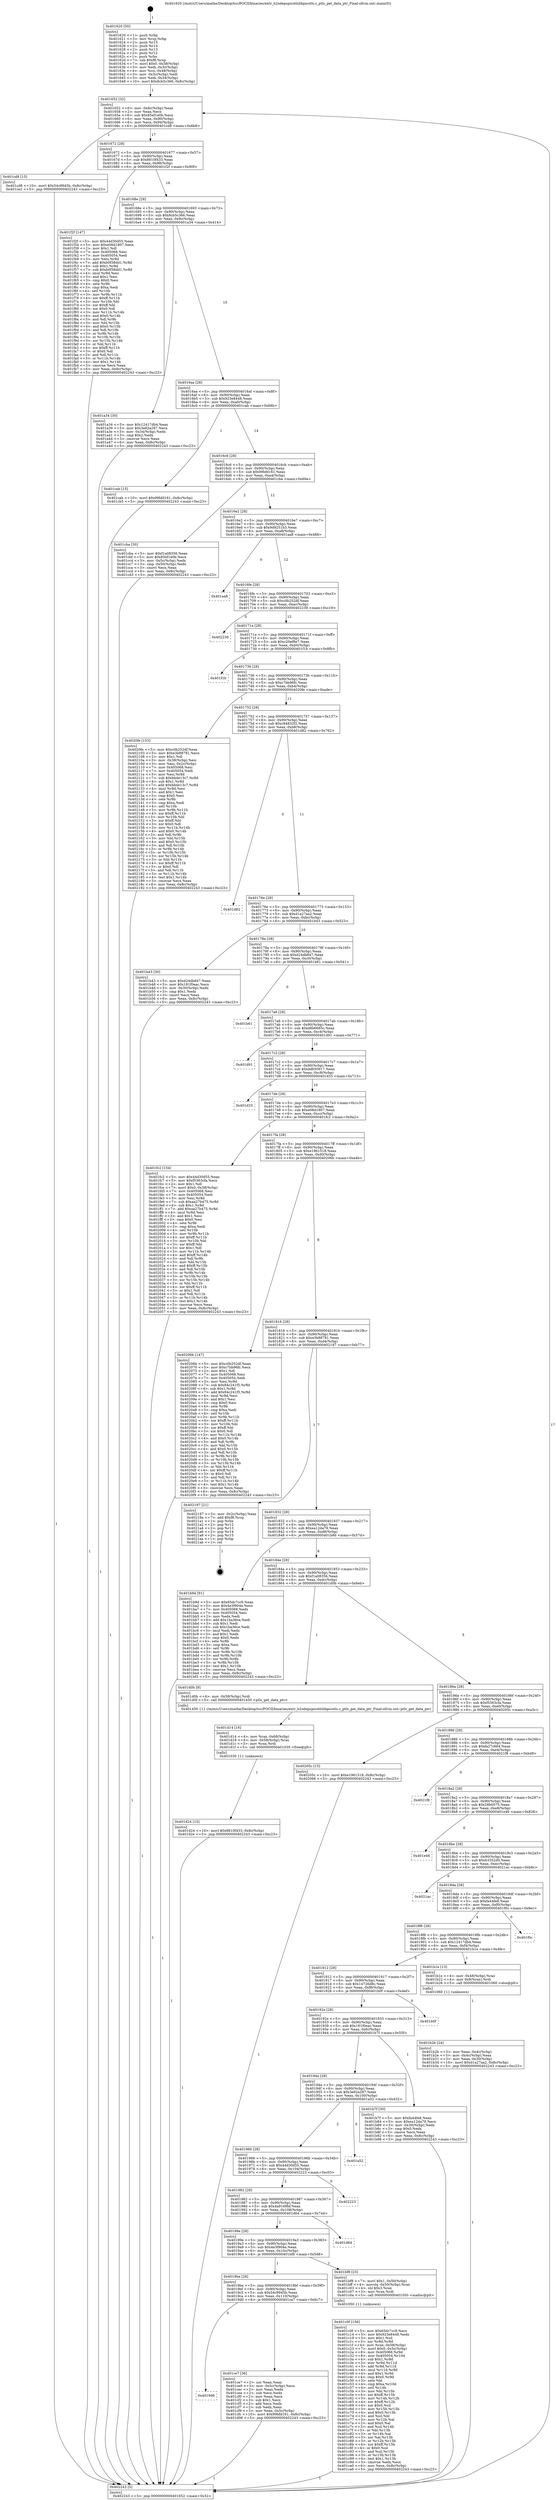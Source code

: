 digraph "0x401620" {
  label = "0x401620 (/mnt/c/Users/mathe/Desktop/tcc/POCII/binaries/extr_h2odepspicotlslibpicotls.c_ptls_get_data_ptr_Final-ollvm.out::main(0))"
  labelloc = "t"
  node[shape=record]

  Entry [label="",width=0.3,height=0.3,shape=circle,fillcolor=black,style=filled]
  "0x401652" [label="{
     0x401652 [32]\l
     | [instrs]\l
     &nbsp;&nbsp;0x401652 \<+6\>: mov -0x8c(%rbp),%eax\l
     &nbsp;&nbsp;0x401658 \<+2\>: mov %eax,%ecx\l
     &nbsp;&nbsp;0x40165a \<+6\>: sub $0x85ef1e0b,%ecx\l
     &nbsp;&nbsp;0x401660 \<+6\>: mov %eax,-0x90(%rbp)\l
     &nbsp;&nbsp;0x401666 \<+6\>: mov %ecx,-0x94(%rbp)\l
     &nbsp;&nbsp;0x40166c \<+6\>: je 0000000000401cd8 \<main+0x6b8\>\l
  }"]
  "0x401cd8" [label="{
     0x401cd8 [15]\l
     | [instrs]\l
     &nbsp;&nbsp;0x401cd8 \<+10\>: movl $0x54c9945b,-0x8c(%rbp)\l
     &nbsp;&nbsp;0x401ce2 \<+5\>: jmp 0000000000402243 \<main+0xc23\>\l
  }"]
  "0x401672" [label="{
     0x401672 [28]\l
     | [instrs]\l
     &nbsp;&nbsp;0x401672 \<+5\>: jmp 0000000000401677 \<main+0x57\>\l
     &nbsp;&nbsp;0x401677 \<+6\>: mov -0x90(%rbp),%eax\l
     &nbsp;&nbsp;0x40167d \<+5\>: sub $0x8810f433,%eax\l
     &nbsp;&nbsp;0x401682 \<+6\>: mov %eax,-0x98(%rbp)\l
     &nbsp;&nbsp;0x401688 \<+6\>: je 0000000000401f2f \<main+0x90f\>\l
  }"]
  Exit [label="",width=0.3,height=0.3,shape=circle,fillcolor=black,style=filled,peripheries=2]
  "0x401f2f" [label="{
     0x401f2f [147]\l
     | [instrs]\l
     &nbsp;&nbsp;0x401f2f \<+5\>: mov $0x44d30d55,%eax\l
     &nbsp;&nbsp;0x401f34 \<+5\>: mov $0xe06d1807,%ecx\l
     &nbsp;&nbsp;0x401f39 \<+2\>: mov $0x1,%dl\l
     &nbsp;&nbsp;0x401f3b \<+7\>: mov 0x405068,%esi\l
     &nbsp;&nbsp;0x401f42 \<+7\>: mov 0x405054,%edi\l
     &nbsp;&nbsp;0x401f49 \<+3\>: mov %esi,%r8d\l
     &nbsp;&nbsp;0x401f4c \<+7\>: add $0xb0f38dd1,%r8d\l
     &nbsp;&nbsp;0x401f53 \<+4\>: sub $0x1,%r8d\l
     &nbsp;&nbsp;0x401f57 \<+7\>: sub $0xb0f38dd1,%r8d\l
     &nbsp;&nbsp;0x401f5e \<+4\>: imul %r8d,%esi\l
     &nbsp;&nbsp;0x401f62 \<+3\>: and $0x1,%esi\l
     &nbsp;&nbsp;0x401f65 \<+3\>: cmp $0x0,%esi\l
     &nbsp;&nbsp;0x401f68 \<+4\>: sete %r9b\l
     &nbsp;&nbsp;0x401f6c \<+3\>: cmp $0xa,%edi\l
     &nbsp;&nbsp;0x401f6f \<+4\>: setl %r10b\l
     &nbsp;&nbsp;0x401f73 \<+3\>: mov %r9b,%r11b\l
     &nbsp;&nbsp;0x401f76 \<+4\>: xor $0xff,%r11b\l
     &nbsp;&nbsp;0x401f7a \<+3\>: mov %r10b,%bl\l
     &nbsp;&nbsp;0x401f7d \<+3\>: xor $0xff,%bl\l
     &nbsp;&nbsp;0x401f80 \<+3\>: xor $0x0,%dl\l
     &nbsp;&nbsp;0x401f83 \<+3\>: mov %r11b,%r14b\l
     &nbsp;&nbsp;0x401f86 \<+4\>: and $0x0,%r14b\l
     &nbsp;&nbsp;0x401f8a \<+3\>: and %dl,%r9b\l
     &nbsp;&nbsp;0x401f8d \<+3\>: mov %bl,%r15b\l
     &nbsp;&nbsp;0x401f90 \<+4\>: and $0x0,%r15b\l
     &nbsp;&nbsp;0x401f94 \<+3\>: and %dl,%r10b\l
     &nbsp;&nbsp;0x401f97 \<+3\>: or %r9b,%r14b\l
     &nbsp;&nbsp;0x401f9a \<+3\>: or %r10b,%r15b\l
     &nbsp;&nbsp;0x401f9d \<+3\>: xor %r15b,%r14b\l
     &nbsp;&nbsp;0x401fa0 \<+3\>: or %bl,%r11b\l
     &nbsp;&nbsp;0x401fa3 \<+4\>: xor $0xff,%r11b\l
     &nbsp;&nbsp;0x401fa7 \<+3\>: or $0x0,%dl\l
     &nbsp;&nbsp;0x401faa \<+3\>: and %dl,%r11b\l
     &nbsp;&nbsp;0x401fad \<+3\>: or %r11b,%r14b\l
     &nbsp;&nbsp;0x401fb0 \<+4\>: test $0x1,%r14b\l
     &nbsp;&nbsp;0x401fb4 \<+3\>: cmovne %ecx,%eax\l
     &nbsp;&nbsp;0x401fb7 \<+6\>: mov %eax,-0x8c(%rbp)\l
     &nbsp;&nbsp;0x401fbd \<+5\>: jmp 0000000000402243 \<main+0xc23\>\l
  }"]
  "0x40168e" [label="{
     0x40168e [28]\l
     | [instrs]\l
     &nbsp;&nbsp;0x40168e \<+5\>: jmp 0000000000401693 \<main+0x73\>\l
     &nbsp;&nbsp;0x401693 \<+6\>: mov -0x90(%rbp),%eax\l
     &nbsp;&nbsp;0x401699 \<+5\>: sub $0x8cb5c366,%eax\l
     &nbsp;&nbsp;0x40169e \<+6\>: mov %eax,-0x9c(%rbp)\l
     &nbsp;&nbsp;0x4016a4 \<+6\>: je 0000000000401a34 \<main+0x414\>\l
  }"]
  "0x401d24" [label="{
     0x401d24 [15]\l
     | [instrs]\l
     &nbsp;&nbsp;0x401d24 \<+10\>: movl $0x8810f433,-0x8c(%rbp)\l
     &nbsp;&nbsp;0x401d2e \<+5\>: jmp 0000000000402243 \<main+0xc23\>\l
  }"]
  "0x401a34" [label="{
     0x401a34 [30]\l
     | [instrs]\l
     &nbsp;&nbsp;0x401a34 \<+5\>: mov $0x12417db4,%eax\l
     &nbsp;&nbsp;0x401a39 \<+5\>: mov $0x3e82a287,%ecx\l
     &nbsp;&nbsp;0x401a3e \<+3\>: mov -0x34(%rbp),%edx\l
     &nbsp;&nbsp;0x401a41 \<+3\>: cmp $0x2,%edx\l
     &nbsp;&nbsp;0x401a44 \<+3\>: cmovne %ecx,%eax\l
     &nbsp;&nbsp;0x401a47 \<+6\>: mov %eax,-0x8c(%rbp)\l
     &nbsp;&nbsp;0x401a4d \<+5\>: jmp 0000000000402243 \<main+0xc23\>\l
  }"]
  "0x4016aa" [label="{
     0x4016aa [28]\l
     | [instrs]\l
     &nbsp;&nbsp;0x4016aa \<+5\>: jmp 00000000004016af \<main+0x8f\>\l
     &nbsp;&nbsp;0x4016af \<+6\>: mov -0x90(%rbp),%eax\l
     &nbsp;&nbsp;0x4016b5 \<+5\>: sub $0x923e8448,%eax\l
     &nbsp;&nbsp;0x4016ba \<+6\>: mov %eax,-0xa0(%rbp)\l
     &nbsp;&nbsp;0x4016c0 \<+6\>: je 0000000000401cab \<main+0x68b\>\l
  }"]
  "0x402243" [label="{
     0x402243 [5]\l
     | [instrs]\l
     &nbsp;&nbsp;0x402243 \<+5\>: jmp 0000000000401652 \<main+0x32\>\l
  }"]
  "0x401620" [label="{
     0x401620 [50]\l
     | [instrs]\l
     &nbsp;&nbsp;0x401620 \<+1\>: push %rbp\l
     &nbsp;&nbsp;0x401621 \<+3\>: mov %rsp,%rbp\l
     &nbsp;&nbsp;0x401624 \<+2\>: push %r15\l
     &nbsp;&nbsp;0x401626 \<+2\>: push %r14\l
     &nbsp;&nbsp;0x401628 \<+2\>: push %r13\l
     &nbsp;&nbsp;0x40162a \<+2\>: push %r12\l
     &nbsp;&nbsp;0x40162c \<+1\>: push %rbx\l
     &nbsp;&nbsp;0x40162d \<+7\>: sub $0xf8,%rsp\l
     &nbsp;&nbsp;0x401634 \<+7\>: movl $0x0,-0x38(%rbp)\l
     &nbsp;&nbsp;0x40163b \<+3\>: mov %edi,-0x3c(%rbp)\l
     &nbsp;&nbsp;0x40163e \<+4\>: mov %rsi,-0x48(%rbp)\l
     &nbsp;&nbsp;0x401642 \<+3\>: mov -0x3c(%rbp),%edi\l
     &nbsp;&nbsp;0x401645 \<+3\>: mov %edi,-0x34(%rbp)\l
     &nbsp;&nbsp;0x401648 \<+10\>: movl $0x8cb5c366,-0x8c(%rbp)\l
  }"]
  "0x401d14" [label="{
     0x401d14 [16]\l
     | [instrs]\l
     &nbsp;&nbsp;0x401d14 \<+4\>: mov %rax,-0x68(%rbp)\l
     &nbsp;&nbsp;0x401d18 \<+4\>: mov -0x58(%rbp),%rax\l
     &nbsp;&nbsp;0x401d1c \<+3\>: mov %rax,%rdi\l
     &nbsp;&nbsp;0x401d1f \<+5\>: call 0000000000401030 \<free@plt\>\l
     | [calls]\l
     &nbsp;&nbsp;0x401030 \{1\} (unknown)\l
  }"]
  "0x401cab" [label="{
     0x401cab [15]\l
     | [instrs]\l
     &nbsp;&nbsp;0x401cab \<+10\>: movl $0x99bfd161,-0x8c(%rbp)\l
     &nbsp;&nbsp;0x401cb5 \<+5\>: jmp 0000000000402243 \<main+0xc23\>\l
  }"]
  "0x4016c6" [label="{
     0x4016c6 [28]\l
     | [instrs]\l
     &nbsp;&nbsp;0x4016c6 \<+5\>: jmp 00000000004016cb \<main+0xab\>\l
     &nbsp;&nbsp;0x4016cb \<+6\>: mov -0x90(%rbp),%eax\l
     &nbsp;&nbsp;0x4016d1 \<+5\>: sub $0x99bfd161,%eax\l
     &nbsp;&nbsp;0x4016d6 \<+6\>: mov %eax,-0xa4(%rbp)\l
     &nbsp;&nbsp;0x4016dc \<+6\>: je 0000000000401cba \<main+0x69a\>\l
  }"]
  "0x4019d6" [label="{
     0x4019d6\l
  }", style=dashed]
  "0x401cba" [label="{
     0x401cba [30]\l
     | [instrs]\l
     &nbsp;&nbsp;0x401cba \<+5\>: mov $0xf1a08356,%eax\l
     &nbsp;&nbsp;0x401cbf \<+5\>: mov $0x85ef1e0b,%ecx\l
     &nbsp;&nbsp;0x401cc4 \<+3\>: mov -0x5c(%rbp),%edx\l
     &nbsp;&nbsp;0x401cc7 \<+3\>: cmp -0x50(%rbp),%edx\l
     &nbsp;&nbsp;0x401cca \<+3\>: cmovl %ecx,%eax\l
     &nbsp;&nbsp;0x401ccd \<+6\>: mov %eax,-0x8c(%rbp)\l
     &nbsp;&nbsp;0x401cd3 \<+5\>: jmp 0000000000402243 \<main+0xc23\>\l
  }"]
  "0x4016e2" [label="{
     0x4016e2 [28]\l
     | [instrs]\l
     &nbsp;&nbsp;0x4016e2 \<+5\>: jmp 00000000004016e7 \<main+0xc7\>\l
     &nbsp;&nbsp;0x4016e7 \<+6\>: mov -0x90(%rbp),%eax\l
     &nbsp;&nbsp;0x4016ed \<+5\>: sub $0x9d9251b3,%eax\l
     &nbsp;&nbsp;0x4016f2 \<+6\>: mov %eax,-0xa8(%rbp)\l
     &nbsp;&nbsp;0x4016f8 \<+6\>: je 0000000000401aa8 \<main+0x488\>\l
  }"]
  "0x401ce7" [label="{
     0x401ce7 [36]\l
     | [instrs]\l
     &nbsp;&nbsp;0x401ce7 \<+2\>: xor %eax,%eax\l
     &nbsp;&nbsp;0x401ce9 \<+3\>: mov -0x5c(%rbp),%ecx\l
     &nbsp;&nbsp;0x401cec \<+2\>: mov %eax,%edx\l
     &nbsp;&nbsp;0x401cee \<+2\>: sub %ecx,%edx\l
     &nbsp;&nbsp;0x401cf0 \<+2\>: mov %eax,%ecx\l
     &nbsp;&nbsp;0x401cf2 \<+3\>: sub $0x1,%ecx\l
     &nbsp;&nbsp;0x401cf5 \<+2\>: add %ecx,%edx\l
     &nbsp;&nbsp;0x401cf7 \<+2\>: sub %edx,%eax\l
     &nbsp;&nbsp;0x401cf9 \<+3\>: mov %eax,-0x5c(%rbp)\l
     &nbsp;&nbsp;0x401cfc \<+10\>: movl $0x99bfd161,-0x8c(%rbp)\l
     &nbsp;&nbsp;0x401d06 \<+5\>: jmp 0000000000402243 \<main+0xc23\>\l
  }"]
  "0x401aa8" [label="{
     0x401aa8\l
  }", style=dashed]
  "0x4016fe" [label="{
     0x4016fe [28]\l
     | [instrs]\l
     &nbsp;&nbsp;0x4016fe \<+5\>: jmp 0000000000401703 \<main+0xe3\>\l
     &nbsp;&nbsp;0x401703 \<+6\>: mov -0x90(%rbp),%eax\l
     &nbsp;&nbsp;0x401709 \<+5\>: sub $0xc0b252df,%eax\l
     &nbsp;&nbsp;0x40170e \<+6\>: mov %eax,-0xac(%rbp)\l
     &nbsp;&nbsp;0x401714 \<+6\>: je 0000000000402239 \<main+0xc19\>\l
  }"]
  "0x401c0f" [label="{
     0x401c0f [156]\l
     | [instrs]\l
     &nbsp;&nbsp;0x401c0f \<+5\>: mov $0x65dc7cc9,%ecx\l
     &nbsp;&nbsp;0x401c14 \<+5\>: mov $0x923e8448,%edx\l
     &nbsp;&nbsp;0x401c19 \<+3\>: mov $0x1,%sil\l
     &nbsp;&nbsp;0x401c1c \<+3\>: xor %r8d,%r8d\l
     &nbsp;&nbsp;0x401c1f \<+4\>: mov %rax,-0x58(%rbp)\l
     &nbsp;&nbsp;0x401c23 \<+7\>: movl $0x0,-0x5c(%rbp)\l
     &nbsp;&nbsp;0x401c2a \<+8\>: mov 0x405068,%r9d\l
     &nbsp;&nbsp;0x401c32 \<+8\>: mov 0x405054,%r10d\l
     &nbsp;&nbsp;0x401c3a \<+4\>: sub $0x1,%r8d\l
     &nbsp;&nbsp;0x401c3e \<+3\>: mov %r9d,%r11d\l
     &nbsp;&nbsp;0x401c41 \<+3\>: add %r8d,%r11d\l
     &nbsp;&nbsp;0x401c44 \<+4\>: imul %r11d,%r9d\l
     &nbsp;&nbsp;0x401c48 \<+4\>: and $0x1,%r9d\l
     &nbsp;&nbsp;0x401c4c \<+4\>: cmp $0x0,%r9d\l
     &nbsp;&nbsp;0x401c50 \<+3\>: sete %bl\l
     &nbsp;&nbsp;0x401c53 \<+4\>: cmp $0xa,%r10d\l
     &nbsp;&nbsp;0x401c57 \<+4\>: setl %r14b\l
     &nbsp;&nbsp;0x401c5b \<+3\>: mov %bl,%r15b\l
     &nbsp;&nbsp;0x401c5e \<+4\>: xor $0xff,%r15b\l
     &nbsp;&nbsp;0x401c62 \<+3\>: mov %r14b,%r12b\l
     &nbsp;&nbsp;0x401c65 \<+4\>: xor $0xff,%r12b\l
     &nbsp;&nbsp;0x401c69 \<+4\>: xor $0x0,%sil\l
     &nbsp;&nbsp;0x401c6d \<+3\>: mov %r15b,%r13b\l
     &nbsp;&nbsp;0x401c70 \<+4\>: and $0x0,%r13b\l
     &nbsp;&nbsp;0x401c74 \<+3\>: and %sil,%bl\l
     &nbsp;&nbsp;0x401c77 \<+3\>: mov %r12b,%al\l
     &nbsp;&nbsp;0x401c7a \<+2\>: and $0x0,%al\l
     &nbsp;&nbsp;0x401c7c \<+3\>: and %sil,%r14b\l
     &nbsp;&nbsp;0x401c7f \<+3\>: or %bl,%r13b\l
     &nbsp;&nbsp;0x401c82 \<+3\>: or %r14b,%al\l
     &nbsp;&nbsp;0x401c85 \<+3\>: xor %al,%r13b\l
     &nbsp;&nbsp;0x401c88 \<+3\>: or %r12b,%r15b\l
     &nbsp;&nbsp;0x401c8b \<+4\>: xor $0xff,%r15b\l
     &nbsp;&nbsp;0x401c8f \<+4\>: or $0x0,%sil\l
     &nbsp;&nbsp;0x401c93 \<+3\>: and %sil,%r15b\l
     &nbsp;&nbsp;0x401c96 \<+3\>: or %r15b,%r13b\l
     &nbsp;&nbsp;0x401c99 \<+4\>: test $0x1,%r13b\l
     &nbsp;&nbsp;0x401c9d \<+3\>: cmovne %edx,%ecx\l
     &nbsp;&nbsp;0x401ca0 \<+6\>: mov %ecx,-0x8c(%rbp)\l
     &nbsp;&nbsp;0x401ca6 \<+5\>: jmp 0000000000402243 \<main+0xc23\>\l
  }"]
  "0x402239" [label="{
     0x402239\l
  }", style=dashed]
  "0x40171a" [label="{
     0x40171a [28]\l
     | [instrs]\l
     &nbsp;&nbsp;0x40171a \<+5\>: jmp 000000000040171f \<main+0xff\>\l
     &nbsp;&nbsp;0x40171f \<+6\>: mov -0x90(%rbp),%eax\l
     &nbsp;&nbsp;0x401725 \<+5\>: sub $0xc20ef8e7,%eax\l
     &nbsp;&nbsp;0x40172a \<+6\>: mov %eax,-0xb0(%rbp)\l
     &nbsp;&nbsp;0x401730 \<+6\>: je 0000000000401f1b \<main+0x8fb\>\l
  }"]
  "0x4019ba" [label="{
     0x4019ba [28]\l
     | [instrs]\l
     &nbsp;&nbsp;0x4019ba \<+5\>: jmp 00000000004019bf \<main+0x39f\>\l
     &nbsp;&nbsp;0x4019bf \<+6\>: mov -0x90(%rbp),%eax\l
     &nbsp;&nbsp;0x4019c5 \<+5\>: sub $0x54c9945b,%eax\l
     &nbsp;&nbsp;0x4019ca \<+6\>: mov %eax,-0x110(%rbp)\l
     &nbsp;&nbsp;0x4019d0 \<+6\>: je 0000000000401ce7 \<main+0x6c7\>\l
  }"]
  "0x401f1b" [label="{
     0x401f1b\l
  }", style=dashed]
  "0x401736" [label="{
     0x401736 [28]\l
     | [instrs]\l
     &nbsp;&nbsp;0x401736 \<+5\>: jmp 000000000040173b \<main+0x11b\>\l
     &nbsp;&nbsp;0x40173b \<+6\>: mov -0x90(%rbp),%eax\l
     &nbsp;&nbsp;0x401741 \<+5\>: sub $0xc7bb96fc,%eax\l
     &nbsp;&nbsp;0x401746 \<+6\>: mov %eax,-0xb4(%rbp)\l
     &nbsp;&nbsp;0x40174c \<+6\>: je 00000000004020fe \<main+0xade\>\l
  }"]
  "0x401bf8" [label="{
     0x401bf8 [23]\l
     | [instrs]\l
     &nbsp;&nbsp;0x401bf8 \<+7\>: movl $0x1,-0x50(%rbp)\l
     &nbsp;&nbsp;0x401bff \<+4\>: movslq -0x50(%rbp),%rax\l
     &nbsp;&nbsp;0x401c03 \<+4\>: shl $0x3,%rax\l
     &nbsp;&nbsp;0x401c07 \<+3\>: mov %rax,%rdi\l
     &nbsp;&nbsp;0x401c0a \<+5\>: call 0000000000401050 \<malloc@plt\>\l
     | [calls]\l
     &nbsp;&nbsp;0x401050 \{1\} (unknown)\l
  }"]
  "0x4020fe" [label="{
     0x4020fe [153]\l
     | [instrs]\l
     &nbsp;&nbsp;0x4020fe \<+5\>: mov $0xc0b252df,%eax\l
     &nbsp;&nbsp;0x402103 \<+5\>: mov $0xe3b88781,%ecx\l
     &nbsp;&nbsp;0x402108 \<+2\>: mov $0x1,%dl\l
     &nbsp;&nbsp;0x40210a \<+3\>: mov -0x38(%rbp),%esi\l
     &nbsp;&nbsp;0x40210d \<+3\>: mov %esi,-0x2c(%rbp)\l
     &nbsp;&nbsp;0x402110 \<+7\>: mov 0x405068,%esi\l
     &nbsp;&nbsp;0x402117 \<+7\>: mov 0x405054,%edi\l
     &nbsp;&nbsp;0x40211e \<+3\>: mov %esi,%r8d\l
     &nbsp;&nbsp;0x402121 \<+7\>: sub $0xbbde13c7,%r8d\l
     &nbsp;&nbsp;0x402128 \<+4\>: sub $0x1,%r8d\l
     &nbsp;&nbsp;0x40212c \<+7\>: add $0xbbde13c7,%r8d\l
     &nbsp;&nbsp;0x402133 \<+4\>: imul %r8d,%esi\l
     &nbsp;&nbsp;0x402137 \<+3\>: and $0x1,%esi\l
     &nbsp;&nbsp;0x40213a \<+3\>: cmp $0x0,%esi\l
     &nbsp;&nbsp;0x40213d \<+4\>: sete %r9b\l
     &nbsp;&nbsp;0x402141 \<+3\>: cmp $0xa,%edi\l
     &nbsp;&nbsp;0x402144 \<+4\>: setl %r10b\l
     &nbsp;&nbsp;0x402148 \<+3\>: mov %r9b,%r11b\l
     &nbsp;&nbsp;0x40214b \<+4\>: xor $0xff,%r11b\l
     &nbsp;&nbsp;0x40214f \<+3\>: mov %r10b,%bl\l
     &nbsp;&nbsp;0x402152 \<+3\>: xor $0xff,%bl\l
     &nbsp;&nbsp;0x402155 \<+3\>: xor $0x0,%dl\l
     &nbsp;&nbsp;0x402158 \<+3\>: mov %r11b,%r14b\l
     &nbsp;&nbsp;0x40215b \<+4\>: and $0x0,%r14b\l
     &nbsp;&nbsp;0x40215f \<+3\>: and %dl,%r9b\l
     &nbsp;&nbsp;0x402162 \<+3\>: mov %bl,%r15b\l
     &nbsp;&nbsp;0x402165 \<+4\>: and $0x0,%r15b\l
     &nbsp;&nbsp;0x402169 \<+3\>: and %dl,%r10b\l
     &nbsp;&nbsp;0x40216c \<+3\>: or %r9b,%r14b\l
     &nbsp;&nbsp;0x40216f \<+3\>: or %r10b,%r15b\l
     &nbsp;&nbsp;0x402172 \<+3\>: xor %r15b,%r14b\l
     &nbsp;&nbsp;0x402175 \<+3\>: or %bl,%r11b\l
     &nbsp;&nbsp;0x402178 \<+4\>: xor $0xff,%r11b\l
     &nbsp;&nbsp;0x40217c \<+3\>: or $0x0,%dl\l
     &nbsp;&nbsp;0x40217f \<+3\>: and %dl,%r11b\l
     &nbsp;&nbsp;0x402182 \<+3\>: or %r11b,%r14b\l
     &nbsp;&nbsp;0x402185 \<+4\>: test $0x1,%r14b\l
     &nbsp;&nbsp;0x402189 \<+3\>: cmovne %ecx,%eax\l
     &nbsp;&nbsp;0x40218c \<+6\>: mov %eax,-0x8c(%rbp)\l
     &nbsp;&nbsp;0x402192 \<+5\>: jmp 0000000000402243 \<main+0xc23\>\l
  }"]
  "0x401752" [label="{
     0x401752 [28]\l
     | [instrs]\l
     &nbsp;&nbsp;0x401752 \<+5\>: jmp 0000000000401757 \<main+0x137\>\l
     &nbsp;&nbsp;0x401757 \<+6\>: mov -0x90(%rbp),%eax\l
     &nbsp;&nbsp;0x40175d \<+5\>: sub $0xc94832f2,%eax\l
     &nbsp;&nbsp;0x401762 \<+6\>: mov %eax,-0xb8(%rbp)\l
     &nbsp;&nbsp;0x401768 \<+6\>: je 0000000000401d82 \<main+0x762\>\l
  }"]
  "0x40199e" [label="{
     0x40199e [28]\l
     | [instrs]\l
     &nbsp;&nbsp;0x40199e \<+5\>: jmp 00000000004019a3 \<main+0x383\>\l
     &nbsp;&nbsp;0x4019a3 \<+6\>: mov -0x90(%rbp),%eax\l
     &nbsp;&nbsp;0x4019a9 \<+5\>: sub $0x4e3f904e,%eax\l
     &nbsp;&nbsp;0x4019ae \<+6\>: mov %eax,-0x10c(%rbp)\l
     &nbsp;&nbsp;0x4019b4 \<+6\>: je 0000000000401bf8 \<main+0x5d8\>\l
  }"]
  "0x401d82" [label="{
     0x401d82\l
  }", style=dashed]
  "0x40176e" [label="{
     0x40176e [28]\l
     | [instrs]\l
     &nbsp;&nbsp;0x40176e \<+5\>: jmp 0000000000401773 \<main+0x153\>\l
     &nbsp;&nbsp;0x401773 \<+6\>: mov -0x90(%rbp),%eax\l
     &nbsp;&nbsp;0x401779 \<+5\>: sub $0xd1a27aa2,%eax\l
     &nbsp;&nbsp;0x40177e \<+6\>: mov %eax,-0xbc(%rbp)\l
     &nbsp;&nbsp;0x401784 \<+6\>: je 0000000000401b43 \<main+0x523\>\l
  }"]
  "0x401d64" [label="{
     0x401d64\l
  }", style=dashed]
  "0x401b43" [label="{
     0x401b43 [30]\l
     | [instrs]\l
     &nbsp;&nbsp;0x401b43 \<+5\>: mov $0xd24db847,%eax\l
     &nbsp;&nbsp;0x401b48 \<+5\>: mov $0x181f0eac,%ecx\l
     &nbsp;&nbsp;0x401b4d \<+3\>: mov -0x30(%rbp),%edx\l
     &nbsp;&nbsp;0x401b50 \<+3\>: cmp $0x1,%edx\l
     &nbsp;&nbsp;0x401b53 \<+3\>: cmovl %ecx,%eax\l
     &nbsp;&nbsp;0x401b56 \<+6\>: mov %eax,-0x8c(%rbp)\l
     &nbsp;&nbsp;0x401b5c \<+5\>: jmp 0000000000402243 \<main+0xc23\>\l
  }"]
  "0x40178a" [label="{
     0x40178a [28]\l
     | [instrs]\l
     &nbsp;&nbsp;0x40178a \<+5\>: jmp 000000000040178f \<main+0x16f\>\l
     &nbsp;&nbsp;0x40178f \<+6\>: mov -0x90(%rbp),%eax\l
     &nbsp;&nbsp;0x401795 \<+5\>: sub $0xd24db847,%eax\l
     &nbsp;&nbsp;0x40179a \<+6\>: mov %eax,-0xc0(%rbp)\l
     &nbsp;&nbsp;0x4017a0 \<+6\>: je 0000000000401b61 \<main+0x541\>\l
  }"]
  "0x401982" [label="{
     0x401982 [28]\l
     | [instrs]\l
     &nbsp;&nbsp;0x401982 \<+5\>: jmp 0000000000401987 \<main+0x367\>\l
     &nbsp;&nbsp;0x401987 \<+6\>: mov -0x90(%rbp),%eax\l
     &nbsp;&nbsp;0x40198d \<+5\>: sub $0x4a9169bf,%eax\l
     &nbsp;&nbsp;0x401992 \<+6\>: mov %eax,-0x108(%rbp)\l
     &nbsp;&nbsp;0x401998 \<+6\>: je 0000000000401d64 \<main+0x744\>\l
  }"]
  "0x401b61" [label="{
     0x401b61\l
  }", style=dashed]
  "0x4017a6" [label="{
     0x4017a6 [28]\l
     | [instrs]\l
     &nbsp;&nbsp;0x4017a6 \<+5\>: jmp 00000000004017ab \<main+0x18b\>\l
     &nbsp;&nbsp;0x4017ab \<+6\>: mov -0x90(%rbp),%eax\l
     &nbsp;&nbsp;0x4017b1 \<+5\>: sub $0xd8b6685c,%eax\l
     &nbsp;&nbsp;0x4017b6 \<+6\>: mov %eax,-0xc4(%rbp)\l
     &nbsp;&nbsp;0x4017bc \<+6\>: je 0000000000401d91 \<main+0x771\>\l
  }"]
  "0x402223" [label="{
     0x402223\l
  }", style=dashed]
  "0x401d91" [label="{
     0x401d91\l
  }", style=dashed]
  "0x4017c2" [label="{
     0x4017c2 [28]\l
     | [instrs]\l
     &nbsp;&nbsp;0x4017c2 \<+5\>: jmp 00000000004017c7 \<main+0x1a7\>\l
     &nbsp;&nbsp;0x4017c7 \<+6\>: mov -0x90(%rbp),%eax\l
     &nbsp;&nbsp;0x4017cd \<+5\>: sub $0xdd650917,%eax\l
     &nbsp;&nbsp;0x4017d2 \<+6\>: mov %eax,-0xc8(%rbp)\l
     &nbsp;&nbsp;0x4017d8 \<+6\>: je 0000000000401d33 \<main+0x713\>\l
  }"]
  "0x401966" [label="{
     0x401966 [28]\l
     | [instrs]\l
     &nbsp;&nbsp;0x401966 \<+5\>: jmp 000000000040196b \<main+0x34b\>\l
     &nbsp;&nbsp;0x40196b \<+6\>: mov -0x90(%rbp),%eax\l
     &nbsp;&nbsp;0x401971 \<+5\>: sub $0x44d30d55,%eax\l
     &nbsp;&nbsp;0x401976 \<+6\>: mov %eax,-0x104(%rbp)\l
     &nbsp;&nbsp;0x40197c \<+6\>: je 0000000000402223 \<main+0xc03\>\l
  }"]
  "0x401d33" [label="{
     0x401d33\l
  }", style=dashed]
  "0x4017de" [label="{
     0x4017de [28]\l
     | [instrs]\l
     &nbsp;&nbsp;0x4017de \<+5\>: jmp 00000000004017e3 \<main+0x1c3\>\l
     &nbsp;&nbsp;0x4017e3 \<+6\>: mov -0x90(%rbp),%eax\l
     &nbsp;&nbsp;0x4017e9 \<+5\>: sub $0xe06d1807,%eax\l
     &nbsp;&nbsp;0x4017ee \<+6\>: mov %eax,-0xcc(%rbp)\l
     &nbsp;&nbsp;0x4017f4 \<+6\>: je 0000000000401fc2 \<main+0x9a2\>\l
  }"]
  "0x401a52" [label="{
     0x401a52\l
  }", style=dashed]
  "0x401fc2" [label="{
     0x401fc2 [154]\l
     | [instrs]\l
     &nbsp;&nbsp;0x401fc2 \<+5\>: mov $0x44d30d55,%eax\l
     &nbsp;&nbsp;0x401fc7 \<+5\>: mov $0xf5363cfa,%ecx\l
     &nbsp;&nbsp;0x401fcc \<+2\>: mov $0x1,%dl\l
     &nbsp;&nbsp;0x401fce \<+7\>: movl $0x0,-0x38(%rbp)\l
     &nbsp;&nbsp;0x401fd5 \<+7\>: mov 0x405068,%esi\l
     &nbsp;&nbsp;0x401fdc \<+7\>: mov 0x405054,%edi\l
     &nbsp;&nbsp;0x401fe3 \<+3\>: mov %esi,%r8d\l
     &nbsp;&nbsp;0x401fe6 \<+7\>: sub $0xaa27b475,%r8d\l
     &nbsp;&nbsp;0x401fed \<+4\>: sub $0x1,%r8d\l
     &nbsp;&nbsp;0x401ff1 \<+7\>: add $0xaa27b475,%r8d\l
     &nbsp;&nbsp;0x401ff8 \<+4\>: imul %r8d,%esi\l
     &nbsp;&nbsp;0x401ffc \<+3\>: and $0x1,%esi\l
     &nbsp;&nbsp;0x401fff \<+3\>: cmp $0x0,%esi\l
     &nbsp;&nbsp;0x402002 \<+4\>: sete %r9b\l
     &nbsp;&nbsp;0x402006 \<+3\>: cmp $0xa,%edi\l
     &nbsp;&nbsp;0x402009 \<+4\>: setl %r10b\l
     &nbsp;&nbsp;0x40200d \<+3\>: mov %r9b,%r11b\l
     &nbsp;&nbsp;0x402010 \<+4\>: xor $0xff,%r11b\l
     &nbsp;&nbsp;0x402014 \<+3\>: mov %r10b,%bl\l
     &nbsp;&nbsp;0x402017 \<+3\>: xor $0xff,%bl\l
     &nbsp;&nbsp;0x40201a \<+3\>: xor $0x1,%dl\l
     &nbsp;&nbsp;0x40201d \<+3\>: mov %r11b,%r14b\l
     &nbsp;&nbsp;0x402020 \<+4\>: and $0xff,%r14b\l
     &nbsp;&nbsp;0x402024 \<+3\>: and %dl,%r9b\l
     &nbsp;&nbsp;0x402027 \<+3\>: mov %bl,%r15b\l
     &nbsp;&nbsp;0x40202a \<+4\>: and $0xff,%r15b\l
     &nbsp;&nbsp;0x40202e \<+3\>: and %dl,%r10b\l
     &nbsp;&nbsp;0x402031 \<+3\>: or %r9b,%r14b\l
     &nbsp;&nbsp;0x402034 \<+3\>: or %r10b,%r15b\l
     &nbsp;&nbsp;0x402037 \<+3\>: xor %r15b,%r14b\l
     &nbsp;&nbsp;0x40203a \<+3\>: or %bl,%r11b\l
     &nbsp;&nbsp;0x40203d \<+4\>: xor $0xff,%r11b\l
     &nbsp;&nbsp;0x402041 \<+3\>: or $0x1,%dl\l
     &nbsp;&nbsp;0x402044 \<+3\>: and %dl,%r11b\l
     &nbsp;&nbsp;0x402047 \<+3\>: or %r11b,%r14b\l
     &nbsp;&nbsp;0x40204a \<+4\>: test $0x1,%r14b\l
     &nbsp;&nbsp;0x40204e \<+3\>: cmovne %ecx,%eax\l
     &nbsp;&nbsp;0x402051 \<+6\>: mov %eax,-0x8c(%rbp)\l
     &nbsp;&nbsp;0x402057 \<+5\>: jmp 0000000000402243 \<main+0xc23\>\l
  }"]
  "0x4017fa" [label="{
     0x4017fa [28]\l
     | [instrs]\l
     &nbsp;&nbsp;0x4017fa \<+5\>: jmp 00000000004017ff \<main+0x1df\>\l
     &nbsp;&nbsp;0x4017ff \<+6\>: mov -0x90(%rbp),%eax\l
     &nbsp;&nbsp;0x401805 \<+5\>: sub $0xe1961518,%eax\l
     &nbsp;&nbsp;0x40180a \<+6\>: mov %eax,-0xd0(%rbp)\l
     &nbsp;&nbsp;0x401810 \<+6\>: je 000000000040206b \<main+0xa4b\>\l
  }"]
  "0x40194a" [label="{
     0x40194a [28]\l
     | [instrs]\l
     &nbsp;&nbsp;0x40194a \<+5\>: jmp 000000000040194f \<main+0x32f\>\l
     &nbsp;&nbsp;0x40194f \<+6\>: mov -0x90(%rbp),%eax\l
     &nbsp;&nbsp;0x401955 \<+5\>: sub $0x3e82a287,%eax\l
     &nbsp;&nbsp;0x40195a \<+6\>: mov %eax,-0x100(%rbp)\l
     &nbsp;&nbsp;0x401960 \<+6\>: je 0000000000401a52 \<main+0x432\>\l
  }"]
  "0x40206b" [label="{
     0x40206b [147]\l
     | [instrs]\l
     &nbsp;&nbsp;0x40206b \<+5\>: mov $0xc0b252df,%eax\l
     &nbsp;&nbsp;0x402070 \<+5\>: mov $0xc7bb96fc,%ecx\l
     &nbsp;&nbsp;0x402075 \<+2\>: mov $0x1,%dl\l
     &nbsp;&nbsp;0x402077 \<+7\>: mov 0x405068,%esi\l
     &nbsp;&nbsp;0x40207e \<+7\>: mov 0x405054,%edi\l
     &nbsp;&nbsp;0x402085 \<+3\>: mov %esi,%r8d\l
     &nbsp;&nbsp;0x402088 \<+7\>: sub $0x84c241f5,%r8d\l
     &nbsp;&nbsp;0x40208f \<+4\>: sub $0x1,%r8d\l
     &nbsp;&nbsp;0x402093 \<+7\>: add $0x84c241f5,%r8d\l
     &nbsp;&nbsp;0x40209a \<+4\>: imul %r8d,%esi\l
     &nbsp;&nbsp;0x40209e \<+3\>: and $0x1,%esi\l
     &nbsp;&nbsp;0x4020a1 \<+3\>: cmp $0x0,%esi\l
     &nbsp;&nbsp;0x4020a4 \<+4\>: sete %r9b\l
     &nbsp;&nbsp;0x4020a8 \<+3\>: cmp $0xa,%edi\l
     &nbsp;&nbsp;0x4020ab \<+4\>: setl %r10b\l
     &nbsp;&nbsp;0x4020af \<+3\>: mov %r9b,%r11b\l
     &nbsp;&nbsp;0x4020b2 \<+4\>: xor $0xff,%r11b\l
     &nbsp;&nbsp;0x4020b6 \<+3\>: mov %r10b,%bl\l
     &nbsp;&nbsp;0x4020b9 \<+3\>: xor $0xff,%bl\l
     &nbsp;&nbsp;0x4020bc \<+3\>: xor $0x0,%dl\l
     &nbsp;&nbsp;0x4020bf \<+3\>: mov %r11b,%r14b\l
     &nbsp;&nbsp;0x4020c2 \<+4\>: and $0x0,%r14b\l
     &nbsp;&nbsp;0x4020c6 \<+3\>: and %dl,%r9b\l
     &nbsp;&nbsp;0x4020c9 \<+3\>: mov %bl,%r15b\l
     &nbsp;&nbsp;0x4020cc \<+4\>: and $0x0,%r15b\l
     &nbsp;&nbsp;0x4020d0 \<+3\>: and %dl,%r10b\l
     &nbsp;&nbsp;0x4020d3 \<+3\>: or %r9b,%r14b\l
     &nbsp;&nbsp;0x4020d6 \<+3\>: or %r10b,%r15b\l
     &nbsp;&nbsp;0x4020d9 \<+3\>: xor %r15b,%r14b\l
     &nbsp;&nbsp;0x4020dc \<+3\>: or %bl,%r11b\l
     &nbsp;&nbsp;0x4020df \<+4\>: xor $0xff,%r11b\l
     &nbsp;&nbsp;0x4020e3 \<+3\>: or $0x0,%dl\l
     &nbsp;&nbsp;0x4020e6 \<+3\>: and %dl,%r11b\l
     &nbsp;&nbsp;0x4020e9 \<+3\>: or %r11b,%r14b\l
     &nbsp;&nbsp;0x4020ec \<+4\>: test $0x1,%r14b\l
     &nbsp;&nbsp;0x4020f0 \<+3\>: cmovne %ecx,%eax\l
     &nbsp;&nbsp;0x4020f3 \<+6\>: mov %eax,-0x8c(%rbp)\l
     &nbsp;&nbsp;0x4020f9 \<+5\>: jmp 0000000000402243 \<main+0xc23\>\l
  }"]
  "0x401816" [label="{
     0x401816 [28]\l
     | [instrs]\l
     &nbsp;&nbsp;0x401816 \<+5\>: jmp 000000000040181b \<main+0x1fb\>\l
     &nbsp;&nbsp;0x40181b \<+6\>: mov -0x90(%rbp),%eax\l
     &nbsp;&nbsp;0x401821 \<+5\>: sub $0xe3b88781,%eax\l
     &nbsp;&nbsp;0x401826 \<+6\>: mov %eax,-0xd4(%rbp)\l
     &nbsp;&nbsp;0x40182c \<+6\>: je 0000000000402197 \<main+0xb77\>\l
  }"]
  "0x401b7f" [label="{
     0x401b7f [30]\l
     | [instrs]\l
     &nbsp;&nbsp;0x401b7f \<+5\>: mov $0xfa44fe8,%eax\l
     &nbsp;&nbsp;0x401b84 \<+5\>: mov $0xea12da79,%ecx\l
     &nbsp;&nbsp;0x401b89 \<+3\>: mov -0x30(%rbp),%edx\l
     &nbsp;&nbsp;0x401b8c \<+3\>: cmp $0x0,%edx\l
     &nbsp;&nbsp;0x401b8f \<+3\>: cmove %ecx,%eax\l
     &nbsp;&nbsp;0x401b92 \<+6\>: mov %eax,-0x8c(%rbp)\l
     &nbsp;&nbsp;0x401b98 \<+5\>: jmp 0000000000402243 \<main+0xc23\>\l
  }"]
  "0x402197" [label="{
     0x402197 [21]\l
     | [instrs]\l
     &nbsp;&nbsp;0x402197 \<+3\>: mov -0x2c(%rbp),%eax\l
     &nbsp;&nbsp;0x40219a \<+7\>: add $0xf8,%rsp\l
     &nbsp;&nbsp;0x4021a1 \<+1\>: pop %rbx\l
     &nbsp;&nbsp;0x4021a2 \<+2\>: pop %r12\l
     &nbsp;&nbsp;0x4021a4 \<+2\>: pop %r13\l
     &nbsp;&nbsp;0x4021a6 \<+2\>: pop %r14\l
     &nbsp;&nbsp;0x4021a8 \<+2\>: pop %r15\l
     &nbsp;&nbsp;0x4021aa \<+1\>: pop %rbp\l
     &nbsp;&nbsp;0x4021ab \<+1\>: ret\l
  }"]
  "0x401832" [label="{
     0x401832 [28]\l
     | [instrs]\l
     &nbsp;&nbsp;0x401832 \<+5\>: jmp 0000000000401837 \<main+0x217\>\l
     &nbsp;&nbsp;0x401837 \<+6\>: mov -0x90(%rbp),%eax\l
     &nbsp;&nbsp;0x40183d \<+5\>: sub $0xea12da79,%eax\l
     &nbsp;&nbsp;0x401842 \<+6\>: mov %eax,-0xd8(%rbp)\l
     &nbsp;&nbsp;0x401848 \<+6\>: je 0000000000401b9d \<main+0x57d\>\l
  }"]
  "0x40192e" [label="{
     0x40192e [28]\l
     | [instrs]\l
     &nbsp;&nbsp;0x40192e \<+5\>: jmp 0000000000401933 \<main+0x313\>\l
     &nbsp;&nbsp;0x401933 \<+6\>: mov -0x90(%rbp),%eax\l
     &nbsp;&nbsp;0x401939 \<+5\>: sub $0x181f0eac,%eax\l
     &nbsp;&nbsp;0x40193e \<+6\>: mov %eax,-0xfc(%rbp)\l
     &nbsp;&nbsp;0x401944 \<+6\>: je 0000000000401b7f \<main+0x55f\>\l
  }"]
  "0x401b9d" [label="{
     0x401b9d [91]\l
     | [instrs]\l
     &nbsp;&nbsp;0x401b9d \<+5\>: mov $0x65dc7cc9,%eax\l
     &nbsp;&nbsp;0x401ba2 \<+5\>: mov $0x4e3f904e,%ecx\l
     &nbsp;&nbsp;0x401ba7 \<+7\>: mov 0x405068,%edx\l
     &nbsp;&nbsp;0x401bae \<+7\>: mov 0x405054,%esi\l
     &nbsp;&nbsp;0x401bb5 \<+2\>: mov %edx,%edi\l
     &nbsp;&nbsp;0x401bb7 \<+6\>: add $0x1ba36ce,%edi\l
     &nbsp;&nbsp;0x401bbd \<+3\>: sub $0x1,%edi\l
     &nbsp;&nbsp;0x401bc0 \<+6\>: sub $0x1ba36ce,%edi\l
     &nbsp;&nbsp;0x401bc6 \<+3\>: imul %edi,%edx\l
     &nbsp;&nbsp;0x401bc9 \<+3\>: and $0x1,%edx\l
     &nbsp;&nbsp;0x401bcc \<+3\>: cmp $0x0,%edx\l
     &nbsp;&nbsp;0x401bcf \<+4\>: sete %r8b\l
     &nbsp;&nbsp;0x401bd3 \<+3\>: cmp $0xa,%esi\l
     &nbsp;&nbsp;0x401bd6 \<+4\>: setl %r9b\l
     &nbsp;&nbsp;0x401bda \<+3\>: mov %r8b,%r10b\l
     &nbsp;&nbsp;0x401bdd \<+3\>: and %r9b,%r10b\l
     &nbsp;&nbsp;0x401be0 \<+3\>: xor %r9b,%r8b\l
     &nbsp;&nbsp;0x401be3 \<+3\>: or %r8b,%r10b\l
     &nbsp;&nbsp;0x401be6 \<+4\>: test $0x1,%r10b\l
     &nbsp;&nbsp;0x401bea \<+3\>: cmovne %ecx,%eax\l
     &nbsp;&nbsp;0x401bed \<+6\>: mov %eax,-0x8c(%rbp)\l
     &nbsp;&nbsp;0x401bf3 \<+5\>: jmp 0000000000402243 \<main+0xc23\>\l
  }"]
  "0x40184e" [label="{
     0x40184e [28]\l
     | [instrs]\l
     &nbsp;&nbsp;0x40184e \<+5\>: jmp 0000000000401853 \<main+0x233\>\l
     &nbsp;&nbsp;0x401853 \<+6\>: mov -0x90(%rbp),%eax\l
     &nbsp;&nbsp;0x401859 \<+5\>: sub $0xf1a08356,%eax\l
     &nbsp;&nbsp;0x40185e \<+6\>: mov %eax,-0xdc(%rbp)\l
     &nbsp;&nbsp;0x401864 \<+6\>: je 0000000000401d0b \<main+0x6eb\>\l
  }"]
  "0x401b0f" [label="{
     0x401b0f\l
  }", style=dashed]
  "0x401d0b" [label="{
     0x401d0b [9]\l
     | [instrs]\l
     &nbsp;&nbsp;0x401d0b \<+4\>: mov -0x58(%rbp),%rdi\l
     &nbsp;&nbsp;0x401d0f \<+5\>: call 0000000000401450 \<ptls_get_data_ptr\>\l
     | [calls]\l
     &nbsp;&nbsp;0x401450 \{1\} (/mnt/c/Users/mathe/Desktop/tcc/POCII/binaries/extr_h2odepspicotlslibpicotls.c_ptls_get_data_ptr_Final-ollvm.out::ptls_get_data_ptr)\l
  }"]
  "0x40186a" [label="{
     0x40186a [28]\l
     | [instrs]\l
     &nbsp;&nbsp;0x40186a \<+5\>: jmp 000000000040186f \<main+0x24f\>\l
     &nbsp;&nbsp;0x40186f \<+6\>: mov -0x90(%rbp),%eax\l
     &nbsp;&nbsp;0x401875 \<+5\>: sub $0xf5363cfa,%eax\l
     &nbsp;&nbsp;0x40187a \<+6\>: mov %eax,-0xe0(%rbp)\l
     &nbsp;&nbsp;0x401880 \<+6\>: je 000000000040205c \<main+0xa3c\>\l
  }"]
  "0x401b2b" [label="{
     0x401b2b [24]\l
     | [instrs]\l
     &nbsp;&nbsp;0x401b2b \<+3\>: mov %eax,-0x4c(%rbp)\l
     &nbsp;&nbsp;0x401b2e \<+3\>: mov -0x4c(%rbp),%eax\l
     &nbsp;&nbsp;0x401b31 \<+3\>: mov %eax,-0x30(%rbp)\l
     &nbsp;&nbsp;0x401b34 \<+10\>: movl $0xd1a27aa2,-0x8c(%rbp)\l
     &nbsp;&nbsp;0x401b3e \<+5\>: jmp 0000000000402243 \<main+0xc23\>\l
  }"]
  "0x40205c" [label="{
     0x40205c [15]\l
     | [instrs]\l
     &nbsp;&nbsp;0x40205c \<+10\>: movl $0xe1961518,-0x8c(%rbp)\l
     &nbsp;&nbsp;0x402066 \<+5\>: jmp 0000000000402243 \<main+0xc23\>\l
  }"]
  "0x401886" [label="{
     0x401886 [28]\l
     | [instrs]\l
     &nbsp;&nbsp;0x401886 \<+5\>: jmp 000000000040188b \<main+0x26b\>\l
     &nbsp;&nbsp;0x40188b \<+6\>: mov -0x90(%rbp),%eax\l
     &nbsp;&nbsp;0x401891 \<+5\>: sub $0xfa27c664,%eax\l
     &nbsp;&nbsp;0x401896 \<+6\>: mov %eax,-0xe4(%rbp)\l
     &nbsp;&nbsp;0x40189c \<+6\>: je 00000000004021f8 \<main+0xbd8\>\l
  }"]
  "0x401912" [label="{
     0x401912 [28]\l
     | [instrs]\l
     &nbsp;&nbsp;0x401912 \<+5\>: jmp 0000000000401917 \<main+0x2f7\>\l
     &nbsp;&nbsp;0x401917 \<+6\>: mov -0x90(%rbp),%eax\l
     &nbsp;&nbsp;0x40191d \<+5\>: sub $0x14726d8c,%eax\l
     &nbsp;&nbsp;0x401922 \<+6\>: mov %eax,-0xf8(%rbp)\l
     &nbsp;&nbsp;0x401928 \<+6\>: je 0000000000401b0f \<main+0x4ef\>\l
  }"]
  "0x4021f8" [label="{
     0x4021f8\l
  }", style=dashed]
  "0x4018a2" [label="{
     0x4018a2 [28]\l
     | [instrs]\l
     &nbsp;&nbsp;0x4018a2 \<+5\>: jmp 00000000004018a7 \<main+0x287\>\l
     &nbsp;&nbsp;0x4018a7 \<+6\>: mov -0x90(%rbp),%eax\l
     &nbsp;&nbsp;0x4018ad \<+5\>: sub $0x28b0075,%eax\l
     &nbsp;&nbsp;0x4018b2 \<+6\>: mov %eax,-0xe8(%rbp)\l
     &nbsp;&nbsp;0x4018b8 \<+6\>: je 0000000000401e46 \<main+0x826\>\l
  }"]
  "0x401b1e" [label="{
     0x401b1e [13]\l
     | [instrs]\l
     &nbsp;&nbsp;0x401b1e \<+4\>: mov -0x48(%rbp),%rax\l
     &nbsp;&nbsp;0x401b22 \<+4\>: mov 0x8(%rax),%rdi\l
     &nbsp;&nbsp;0x401b26 \<+5\>: call 0000000000401060 \<atoi@plt\>\l
     | [calls]\l
     &nbsp;&nbsp;0x401060 \{1\} (unknown)\l
  }"]
  "0x401e46" [label="{
     0x401e46\l
  }", style=dashed]
  "0x4018be" [label="{
     0x4018be [28]\l
     | [instrs]\l
     &nbsp;&nbsp;0x4018be \<+5\>: jmp 00000000004018c3 \<main+0x2a3\>\l
     &nbsp;&nbsp;0x4018c3 \<+6\>: mov -0x90(%rbp),%eax\l
     &nbsp;&nbsp;0x4018c9 \<+5\>: sub $0x63352d0,%eax\l
     &nbsp;&nbsp;0x4018ce \<+6\>: mov %eax,-0xec(%rbp)\l
     &nbsp;&nbsp;0x4018d4 \<+6\>: je 00000000004021ac \<main+0xb8c\>\l
  }"]
  "0x4018f6" [label="{
     0x4018f6 [28]\l
     | [instrs]\l
     &nbsp;&nbsp;0x4018f6 \<+5\>: jmp 00000000004018fb \<main+0x2db\>\l
     &nbsp;&nbsp;0x4018fb \<+6\>: mov -0x90(%rbp),%eax\l
     &nbsp;&nbsp;0x401901 \<+5\>: sub $0x12417db4,%eax\l
     &nbsp;&nbsp;0x401906 \<+6\>: mov %eax,-0xf4(%rbp)\l
     &nbsp;&nbsp;0x40190c \<+6\>: je 0000000000401b1e \<main+0x4fe\>\l
  }"]
  "0x4021ac" [label="{
     0x4021ac\l
  }", style=dashed]
  "0x4018da" [label="{
     0x4018da [28]\l
     | [instrs]\l
     &nbsp;&nbsp;0x4018da \<+5\>: jmp 00000000004018df \<main+0x2bf\>\l
     &nbsp;&nbsp;0x4018df \<+6\>: mov -0x90(%rbp),%eax\l
     &nbsp;&nbsp;0x4018e5 \<+5\>: sub $0xfa44fe8,%eax\l
     &nbsp;&nbsp;0x4018ea \<+6\>: mov %eax,-0xf0(%rbp)\l
     &nbsp;&nbsp;0x4018f0 \<+6\>: je 0000000000401f0c \<main+0x8ec\>\l
  }"]
  "0x401f0c" [label="{
     0x401f0c\l
  }", style=dashed]
  Entry -> "0x401620" [label=" 1"]
  "0x401652" -> "0x401cd8" [label=" 1"]
  "0x401652" -> "0x401672" [label=" 17"]
  "0x402197" -> Exit [label=" 1"]
  "0x401672" -> "0x401f2f" [label=" 1"]
  "0x401672" -> "0x40168e" [label=" 16"]
  "0x4020fe" -> "0x402243" [label=" 1"]
  "0x40168e" -> "0x401a34" [label=" 1"]
  "0x40168e" -> "0x4016aa" [label=" 15"]
  "0x401a34" -> "0x402243" [label=" 1"]
  "0x401620" -> "0x401652" [label=" 1"]
  "0x402243" -> "0x401652" [label=" 17"]
  "0x40206b" -> "0x402243" [label=" 1"]
  "0x4016aa" -> "0x401cab" [label=" 1"]
  "0x4016aa" -> "0x4016c6" [label=" 14"]
  "0x40205c" -> "0x402243" [label=" 1"]
  "0x4016c6" -> "0x401cba" [label=" 2"]
  "0x4016c6" -> "0x4016e2" [label=" 12"]
  "0x401fc2" -> "0x402243" [label=" 1"]
  "0x4016e2" -> "0x401aa8" [label=" 0"]
  "0x4016e2" -> "0x4016fe" [label=" 12"]
  "0x401f2f" -> "0x402243" [label=" 1"]
  "0x4016fe" -> "0x402239" [label=" 0"]
  "0x4016fe" -> "0x40171a" [label=" 12"]
  "0x401d14" -> "0x401d24" [label=" 1"]
  "0x40171a" -> "0x401f1b" [label=" 0"]
  "0x40171a" -> "0x401736" [label=" 12"]
  "0x401d0b" -> "0x401d14" [label=" 1"]
  "0x401736" -> "0x4020fe" [label=" 1"]
  "0x401736" -> "0x401752" [label=" 11"]
  "0x401ce7" -> "0x402243" [label=" 1"]
  "0x401752" -> "0x401d82" [label=" 0"]
  "0x401752" -> "0x40176e" [label=" 11"]
  "0x4019ba" -> "0x401ce7" [label=" 1"]
  "0x40176e" -> "0x401b43" [label=" 1"]
  "0x40176e" -> "0x40178a" [label=" 10"]
  "0x401d24" -> "0x402243" [label=" 1"]
  "0x40178a" -> "0x401b61" [label=" 0"]
  "0x40178a" -> "0x4017a6" [label=" 10"]
  "0x401cba" -> "0x402243" [label=" 2"]
  "0x4017a6" -> "0x401d91" [label=" 0"]
  "0x4017a6" -> "0x4017c2" [label=" 10"]
  "0x401cab" -> "0x402243" [label=" 1"]
  "0x4017c2" -> "0x401d33" [label=" 0"]
  "0x4017c2" -> "0x4017de" [label=" 10"]
  "0x401bf8" -> "0x401c0f" [label=" 1"]
  "0x4017de" -> "0x401fc2" [label=" 1"]
  "0x4017de" -> "0x4017fa" [label=" 9"]
  "0x40199e" -> "0x4019ba" [label=" 1"]
  "0x4017fa" -> "0x40206b" [label=" 1"]
  "0x4017fa" -> "0x401816" [label=" 8"]
  "0x4019ba" -> "0x4019d6" [label=" 0"]
  "0x401816" -> "0x402197" [label=" 1"]
  "0x401816" -> "0x401832" [label=" 7"]
  "0x401982" -> "0x40199e" [label=" 2"]
  "0x401832" -> "0x401b9d" [label=" 1"]
  "0x401832" -> "0x40184e" [label=" 6"]
  "0x401cd8" -> "0x402243" [label=" 1"]
  "0x40184e" -> "0x401d0b" [label=" 1"]
  "0x40184e" -> "0x40186a" [label=" 5"]
  "0x401966" -> "0x401982" [label=" 2"]
  "0x40186a" -> "0x40205c" [label=" 1"]
  "0x40186a" -> "0x401886" [label=" 4"]
  "0x401c0f" -> "0x402243" [label=" 1"]
  "0x401886" -> "0x4021f8" [label=" 0"]
  "0x401886" -> "0x4018a2" [label=" 4"]
  "0x40194a" -> "0x401966" [label=" 2"]
  "0x4018a2" -> "0x401e46" [label=" 0"]
  "0x4018a2" -> "0x4018be" [label=" 4"]
  "0x40194a" -> "0x401a52" [label=" 0"]
  "0x4018be" -> "0x4021ac" [label=" 0"]
  "0x4018be" -> "0x4018da" [label=" 4"]
  "0x401b9d" -> "0x402243" [label=" 1"]
  "0x4018da" -> "0x401f0c" [label=" 0"]
  "0x4018da" -> "0x4018f6" [label=" 4"]
  "0x40199e" -> "0x401bf8" [label=" 1"]
  "0x4018f6" -> "0x401b1e" [label=" 1"]
  "0x4018f6" -> "0x401912" [label=" 3"]
  "0x401b1e" -> "0x401b2b" [label=" 1"]
  "0x401b2b" -> "0x402243" [label=" 1"]
  "0x401b43" -> "0x402243" [label=" 1"]
  "0x401966" -> "0x402223" [label=" 0"]
  "0x401912" -> "0x401b0f" [label=" 0"]
  "0x401912" -> "0x40192e" [label=" 3"]
  "0x401982" -> "0x401d64" [label=" 0"]
  "0x40192e" -> "0x401b7f" [label=" 1"]
  "0x40192e" -> "0x40194a" [label=" 2"]
  "0x401b7f" -> "0x402243" [label=" 1"]
}

